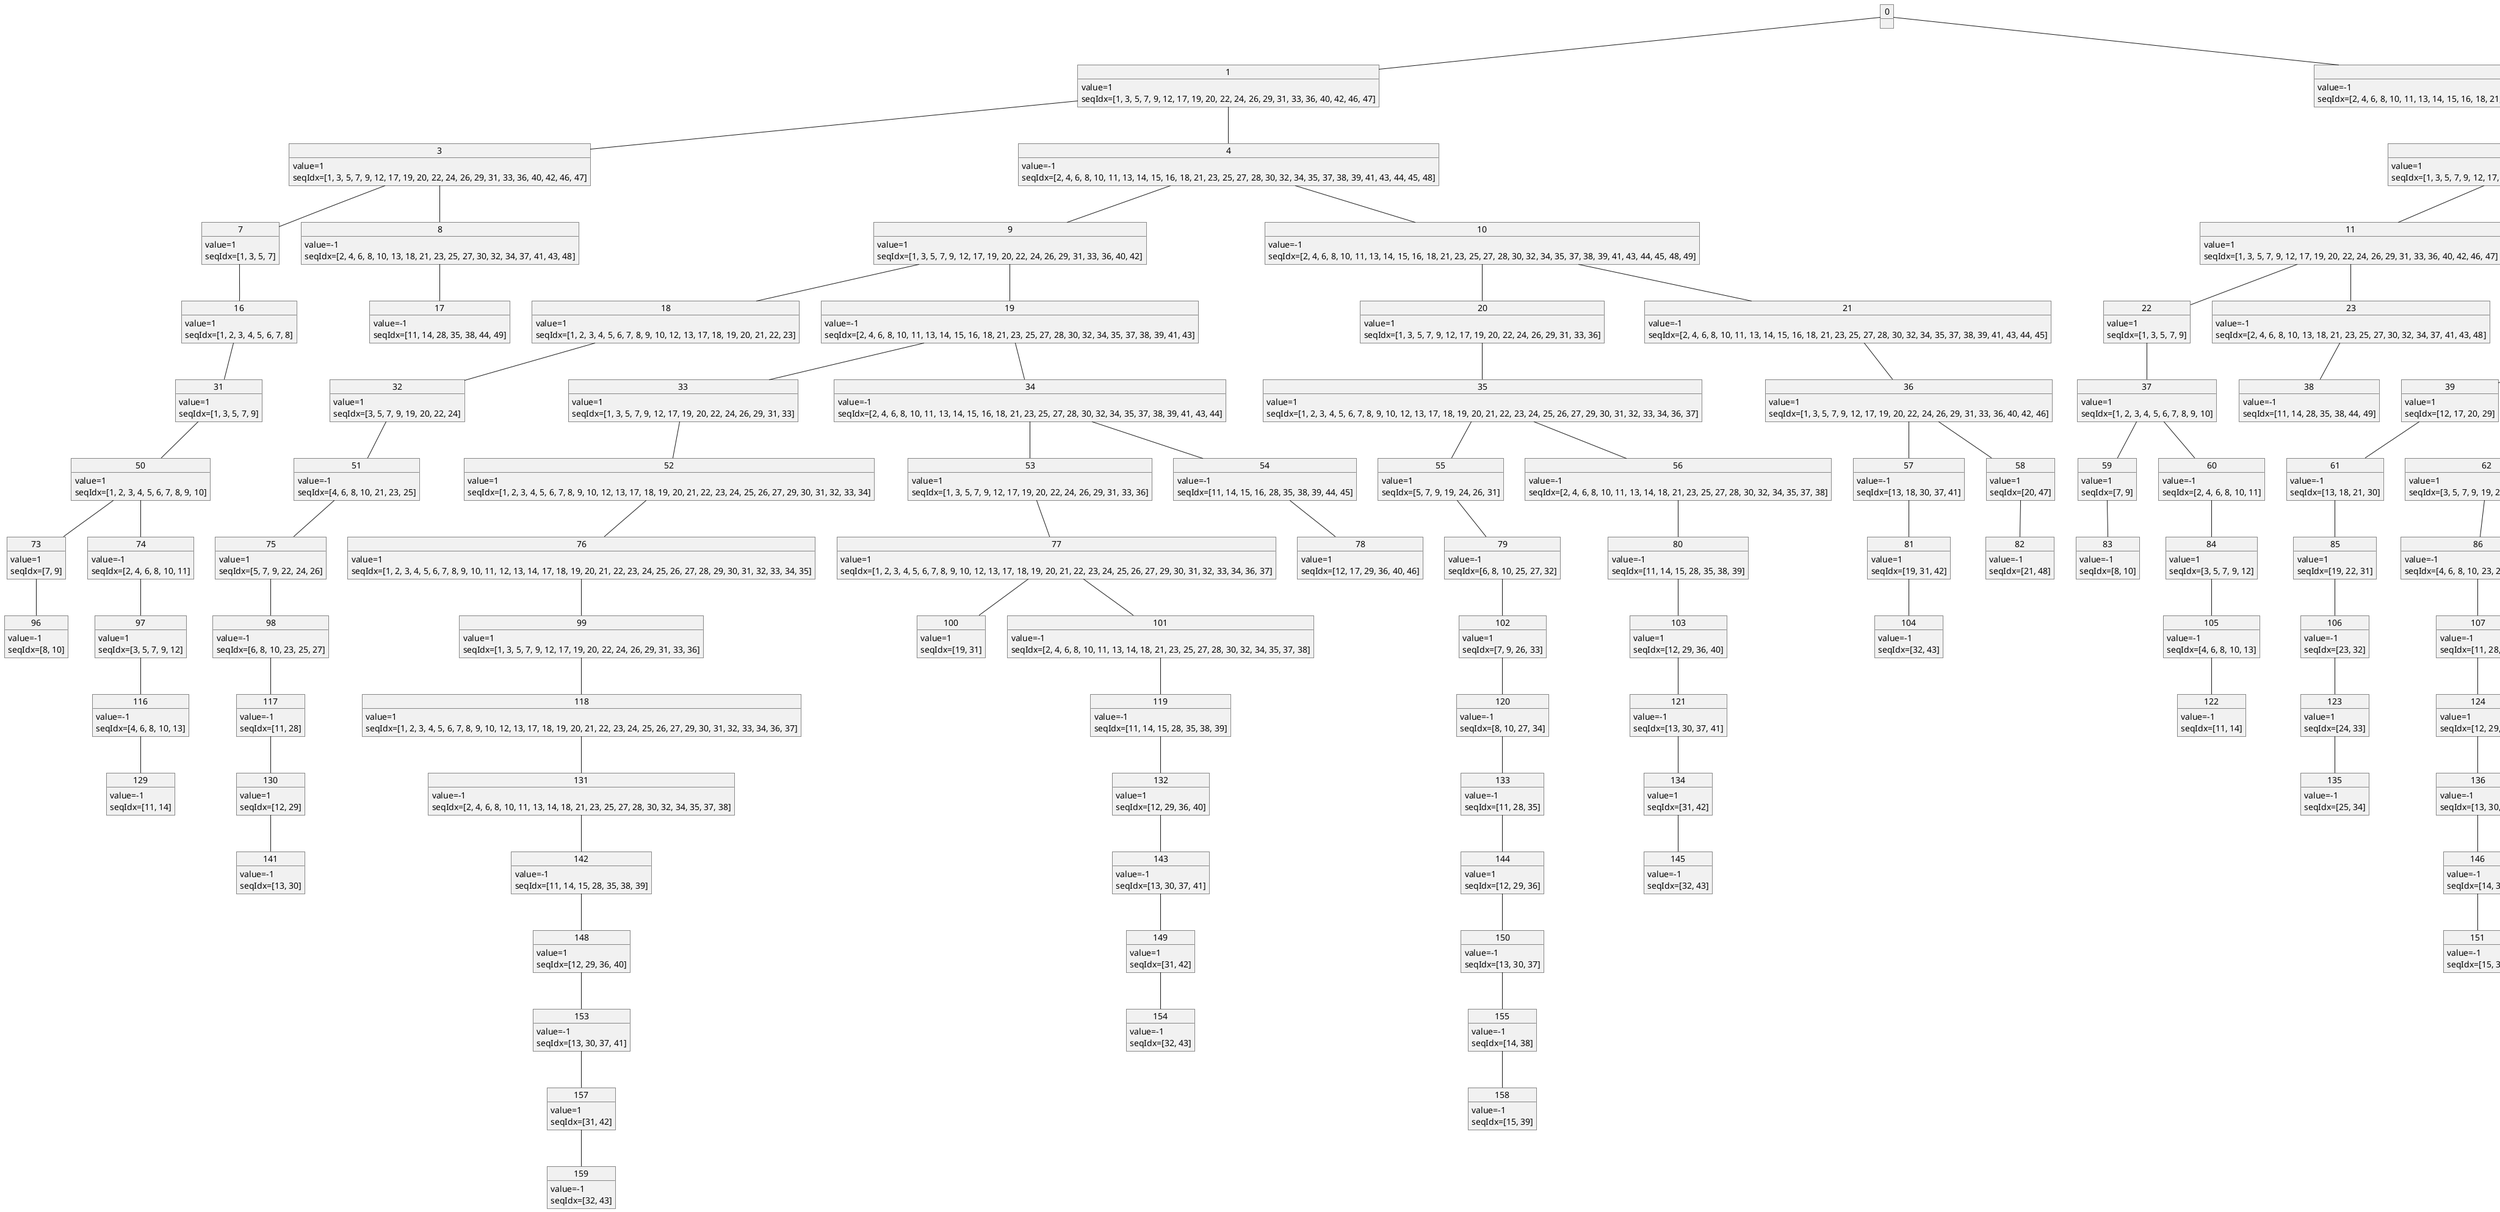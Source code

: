 'This file was automatically generated.
@startuml tree_diagram
object 0
object 1
1 : value=1
1 : seqIdx=[1, 3, 5, 7, 9, 12, 17, 19, 20, 22, 24, 26, 29, 31, 33, 36, 40, 42, 46, 47]
object 2
2 : value=-1
2 : seqIdx=[2, 4, 6, 8, 10, 11, 13, 14, 15, 16, 18, 21, 23, 25, 27, 28, 30, 32, 34, 35, 37, 38, 39, 41, 43, 44, 45, 48, 49]
object 3
3 : value=1
3 : seqIdx=[1, 3, 5, 7, 9, 12, 17, 19, 20, 22, 24, 26, 29, 31, 33, 36, 40, 42, 46, 47]
object 4
4 : value=-1
4 : seqIdx=[2, 4, 6, 8, 10, 11, 13, 14, 15, 16, 18, 21, 23, 25, 27, 28, 30, 32, 34, 35, 37, 38, 39, 41, 43, 44, 45, 48]
object 5
5 : value=1
5 : seqIdx=[1, 3, 5, 7, 9, 12, 17, 19, 20, 22, 24, 26, 29, 31, 33, 36, 40, 42, 46]
object 6
6 : value=-1
6 : seqIdx=[2, 4, 6, 8, 10, 11, 13, 14, 15, 16, 18, 21, 23, 25, 27, 28, 30, 32, 34, 35, 37, 38, 39, 41, 43, 44, 45, 48, 49]
object 7
7 : value=1
7 : seqIdx=[1, 3, 5, 7]
object 8
8 : value=-1
8 : seqIdx=[2, 4, 6, 8, 10, 13, 18, 21, 23, 25, 27, 30, 32, 34, 37, 41, 43, 48]
object 9
9 : value=1
9 : seqIdx=[1, 3, 5, 7, 9, 12, 17, 19, 20, 22, 24, 26, 29, 31, 33, 36, 40, 42]
object 10
10 : value=-1
10 : seqIdx=[2, 4, 6, 8, 10, 11, 13, 14, 15, 16, 18, 21, 23, 25, 27, 28, 30, 32, 34, 35, 37, 38, 39, 41, 43, 44, 45, 48, 49]
object 11
11 : value=1
11 : seqIdx=[1, 3, 5, 7, 9, 12, 17, 19, 20, 22, 24, 26, 29, 31, 33, 36, 40, 42, 46, 47]
object 12
12 : value=-1
12 : seqIdx=[2, 4, 6, 8, 10, 11, 13, 14, 15, 16, 18, 21, 23, 25, 27, 28, 30, 32, 34, 35, 37, 38, 39, 41, 43]
object 13
13 : value=1
13 : seqIdx=[1, 3, 5, 7, 9, 12, 17, 19, 20, 22, 24, 26, 29, 31, 33, 36, 40, 42, 46]
object 14
14 : value=-1
14 : seqIdx=[2, 4, 6, 8, 10, 11, 13, 14, 15, 16, 18, 21, 23, 25, 27, 28, 30, 32, 34, 35, 37, 38, 39, 41, 43, 44, 45]
object 15
15 : value=1
15 : seqIdx=[3, 5, 7, 9, 12, 17, 19, 22, 24, 26, 29, 31, 33, 36]
object 16
16 : value=1
16 : seqIdx=[1, 2, 3, 4, 5, 6, 7, 8]
object 17
17 : value=-1
17 : seqIdx=[11, 14, 28, 35, 38, 44, 49]
object 18
18 : value=1
18 : seqIdx=[1, 2, 3, 4, 5, 6, 7, 8, 9, 10, 12, 13, 17, 18, 19, 20, 21, 22, 23]
object 19
19 : value=-1
19 : seqIdx=[2, 4, 6, 8, 10, 11, 13, 14, 15, 16, 18, 21, 23, 25, 27, 28, 30, 32, 34, 35, 37, 38, 39, 41, 43]
object 20
20 : value=1
20 : seqIdx=[1, 3, 5, 7, 9, 12, 17, 19, 20, 22, 24, 26, 29, 31, 33, 36]
object 21
21 : value=-1
21 : seqIdx=[2, 4, 6, 8, 10, 11, 13, 14, 15, 16, 18, 21, 23, 25, 27, 28, 30, 32, 34, 35, 37, 38, 39, 41, 43, 44, 45]
object 22
22 : value=1
22 : seqIdx=[1, 3, 5, 7, 9]
object 23
23 : value=-1
23 : seqIdx=[2, 4, 6, 8, 10, 13, 18, 21, 23, 25, 27, 30, 32, 34, 37, 41, 43, 48]
object 24
24 : value=1
24 : seqIdx=[1, 3, 5, 7, 9, 12, 17, 19, 20, 22, 24, 26, 29, 31, 33, 36, 40, 42]
object 25
25 : value=-1
25 : seqIdx=[2, 4, 6, 8, 10, 11, 13, 14, 15, 16, 18, 21, 23, 25, 27, 28, 30, 32, 34, 35, 37, 38, 39, 41, 43, 44]
object 26
26 : value=1
26 : seqIdx=[3, 5, 7, 9, 12, 17, 19, 22, 24, 26]
object 27
27 : value=1
27 : seqIdx=[1, 3, 5, 7, 9, 12, 17, 19, 20, 22, 24, 26, 29, 31, 33, 36, 40, 42, 46, 47]
object 28
28 : value=-1
28 : seqIdx=[2, 4, 6, 8, 10, 13, 18, 21, 23, 25, 27, 30, 32, 34, 37, 41]
object 29
29 : value=1
29 : seqIdx=[1, 3, 5, 7, 9, 12, 17, 19, 20, 22, 24, 26, 29, 31, 33, 36, 40, 42, 46]
object 30
30 : value=-1
30 : seqIdx=[4, 6, 8, 10, 13, 18, 23, 25, 27, 30, 32, 34, 37]
object 31
31 : value=1
31 : seqIdx=[1, 3, 5, 7, 9]
object 32
32 : value=1
32 : seqIdx=[3, 5, 7, 9, 19, 20, 22, 24]
object 33
33 : value=1
33 : seqIdx=[1, 3, 5, 7, 9, 12, 17, 19, 20, 22, 24, 26, 29, 31, 33]
object 34
34 : value=-1
34 : seqIdx=[2, 4, 6, 8, 10, 11, 13, 14, 15, 16, 18, 21, 23, 25, 27, 28, 30, 32, 34, 35, 37, 38, 39, 41, 43, 44]
object 35
35 : value=1
35 : seqIdx=[1, 2, 3, 4, 5, 6, 7, 8, 9, 10, 12, 13, 17, 18, 19, 20, 21, 22, 23, 24, 25, 26, 27, 29, 30, 31, 32, 33, 34, 36, 37]
object 36
36 : value=1
36 : seqIdx=[1, 3, 5, 7, 9, 12, 17, 19, 20, 22, 24, 26, 29, 31, 33, 36, 40, 42, 46]
object 37
37 : value=1
37 : seqIdx=[1, 2, 3, 4, 5, 6, 7, 8, 9, 10]
object 38
38 : value=-1
38 : seqIdx=[11, 14, 28, 35, 38, 44, 49]
object 39
39 : value=1
39 : seqIdx=[12, 17, 20, 29]
object 40
40 : value=-1
40 : seqIdx=[2, 4, 6, 8, 10, 11, 13, 14, 15, 16, 18, 21, 23, 25, 27, 28, 30, 32, 34, 35, 37, 38, 39, 41, 43]
object 41
41 : value=1
41 : seqIdx=[1, 3, 5, 7, 9, 11, 12, 14, 15, 16, 17, 19, 20, 22, 24, 26, 28, 29, 31, 33, 35, 36, 38, 39]
object 42
42 : value=1
42 : seqIdx=[3, 5, 7, 9, 12, 17, 19, 22, 24, 26, 29, 31, 33, 36]
object 43
43 : value=-1
43 : seqIdx=[11, 14, 15, 16, 28, 35, 38, 39, 44, 45]
object 44
44 : value=-1
44 : seqIdx=[4, 6, 8, 10, 13, 18, 23, 25, 27]
object 45
45 : value=1
45 : seqIdx=[1, 2, 3, 4, 5, 6, 7, 8, 9, 10, 12, 13, 17, 18, 19, 20, 21, 22, 23, 24, 25, 26, 27, 29, 30, 31, 32, 33, 34, 36, 37, 40, 41]
object 46
46 : value=-1
46 : seqIdx=[2, 4, 6, 8, 10, 13, 18, 21, 23, 25, 27, 30, 32, 34, 37, 41, 43, 48]
object 47
47 : value=1
47 : seqIdx=[3, 5, 7, 9, 19, 22, 24, 26, 31, 33, 42]
object 48
48 : value=1
48 : seqIdx=[1, 3, 5, 7, 9, 12, 17, 19, 20, 22, 24, 26, 29, 31, 33, 36, 40, 42, 46, 47]
object 49
49 : value=-1
49 : seqIdx=[11, 14, 28, 35, 38]
object 50
50 : value=1
50 : seqIdx=[1, 2, 3, 4, 5, 6, 7, 8, 9, 10]
object 51
51 : value=-1
51 : seqIdx=[4, 6, 8, 10, 21, 23, 25]
object 52
52 : value=1
52 : seqIdx=[1, 2, 3, 4, 5, 6, 7, 8, 9, 10, 12, 13, 17, 18, 19, 20, 21, 22, 23, 24, 25, 26, 27, 29, 30, 31, 32, 33, 34]
object 53
53 : value=1
53 : seqIdx=[1, 3, 5, 7, 9, 12, 17, 19, 20, 22, 24, 26, 29, 31, 33, 36]
object 54
54 : value=-1
54 : seqIdx=[11, 14, 15, 16, 28, 35, 38, 39, 44, 45]
object 55
55 : value=1
55 : seqIdx=[5, 7, 9, 19, 24, 26, 31]
object 56
56 : value=-1
56 : seqIdx=[2, 4, 6, 8, 10, 11, 13, 14, 18, 21, 23, 25, 27, 28, 30, 32, 34, 35, 37, 38]
object 57
57 : value=-1
57 : seqIdx=[13, 18, 30, 37, 41]
object 58
58 : value=1
58 : seqIdx=[20, 47]
object 59
59 : value=1
59 : seqIdx=[7, 9]
object 60
60 : value=-1
60 : seqIdx=[2, 4, 6, 8, 10, 11]
object 61
61 : value=-1
61 : seqIdx=[13, 18, 21, 30]
object 62
62 : value=1
62 : seqIdx=[3, 5, 7, 9, 19, 22, 24, 26, 31, 33]
object 63
63 : value=-1
63 : seqIdx=[2, 4, 6, 8, 10, 11, 13, 14, 15, 16, 18, 21, 23, 25, 27, 28, 30, 32, 34, 35, 37, 38, 39, 41, 43, 44]
object 64
64 : value=1
64 : seqIdx=[1, 3, 5, 7, 9, 12, 17, 19, 20, 22, 24, 26, 29, 31, 33, 36, 40]
object 65
65 : value=-1
65 : seqIdx=[4, 6, 8, 10, 13, 18, 23, 25, 27, 30, 32, 34, 37]
object 66
66 : value=1
66 : seqIdx=[12, 17, 29, 36, 40, 46]
object 67
67 : value=-1
67 : seqIdx=[11, 14, 28]
object 68
68 : value=1
68 : seqIdx=[3, 5, 7, 9, 19, 20, 22, 24, 26, 31, 33, 42]
object 69
69 : value=-1
69 : seqIdx=[11, 14, 28, 35, 38, 44, 49]
object 70
70 : value=-1
70 : seqIdx=[4, 6, 8, 10, 23, 25, 27, 32, 34, 43]
object 71
71 : value=1
71 : seqIdx=[1, 2, 3, 4, 5, 6, 7, 8, 9, 10, 12, 13, 17, 18, 19, 20, 21, 22, 23, 24, 25, 26, 27, 29, 30, 31, 32, 33, 34, 36, 37, 40, 41, 42, 43, 46, 47, 48]
object 72
72 : value=-1
72 : seqIdx=[15, 39]
object 73
73 : value=1
73 : seqIdx=[7, 9]
object 74
74 : value=-1
74 : seqIdx=[2, 4, 6, 8, 10, 11]
object 75
75 : value=1
75 : seqIdx=[5, 7, 9, 22, 24, 26]
object 76
76 : value=1
76 : seqIdx=[1, 2, 3, 4, 5, 6, 7, 8, 9, 10, 11, 12, 13, 14, 17, 18, 19, 20, 21, 22, 23, 24, 25, 26, 27, 28, 29, 30, 31, 32, 33, 34, 35]
object 77
77 : value=1
77 : seqIdx=[1, 2, 3, 4, 5, 6, 7, 8, 9, 10, 12, 13, 17, 18, 19, 20, 21, 22, 23, 24, 25, 26, 27, 29, 30, 31, 32, 33, 34, 36, 37]
object 78
78 : value=1
78 : seqIdx=[12, 17, 29, 36, 40, 46]
object 79
79 : value=-1
79 : seqIdx=[6, 8, 10, 25, 27, 32]
object 80
80 : value=-1
80 : seqIdx=[11, 14, 15, 28, 35, 38, 39]
object 81
81 : value=1
81 : seqIdx=[19, 31, 42]
object 82
82 : value=-1
82 : seqIdx=[21, 48]
object 83
83 : value=-1
83 : seqIdx=[8, 10]
object 84
84 : value=1
84 : seqIdx=[3, 5, 7, 9, 12]
object 85
85 : value=1
85 : seqIdx=[19, 22, 31]
object 86
86 : value=-1
86 : seqIdx=[4, 6, 8, 10, 23, 25, 27, 32, 34]
object 87
87 : value=1
87 : seqIdx=[12, 17, 29, 36]
object 88
88 : value=-1
88 : seqIdx=[11, 14, 15, 16, 28, 35, 38, 39, 44, 45]
object 89
89 : value=1
89 : seqIdx=[1, 2, 3, 4, 5, 6, 7, 8, 9, 10, 12, 13, 17, 18, 19, 20, 21, 22, 23, 24, 25, 26, 27, 29, 30, 31, 32, 33, 34, 36, 37, 40, 41]
object 90
90 : value=-1
90 : seqIdx=[11, 14, 28, 35, 38]
object 91
91 : value=1
91 : seqIdx=[12, 29]
object 92
92 : value=-1
92 : seqIdx=[4, 6, 8, 10, 21, 23, 25, 27, 32, 34, 43]
object 93
93 : value=-1
93 : seqIdx=[11, 28, 35, 44]
object 94
94 : value=1
94 : seqIdx=[3, 5, 7, 9, 19, 22, 24, 26, 31, 33]
object 95
95 : value=-1
95 : seqIdx=[2, 4, 6, 8, 10, 11, 13, 14, 18, 21, 23, 25, 27, 28, 30, 32, 34, 35, 37, 38, 41, 43, 44, 48, 49]
object 96
96 : value=-1
96 : seqIdx=[8, 10]
object 97
97 : value=1
97 : seqIdx=[3, 5, 7, 9, 12]
object 98
98 : value=-1
98 : seqIdx=[6, 8, 10, 23, 25, 27]
object 99
99 : value=1
99 : seqIdx=[1, 3, 5, 7, 9, 12, 17, 19, 20, 22, 24, 26, 29, 31, 33, 36]
object 100
100 : value=1
100 : seqIdx=[19, 31]
object 101
101 : value=-1
101 : seqIdx=[2, 4, 6, 8, 10, 11, 13, 14, 18, 21, 23, 25, 27, 28, 30, 32, 34, 35, 37, 38]
object 102
102 : value=1
102 : seqIdx=[7, 9, 26, 33]
object 103
103 : value=1
103 : seqIdx=[12, 29, 36, 40]
object 104
104 : value=-1
104 : seqIdx=[32, 43]
object 105
105 : value=-1
105 : seqIdx=[4, 6, 8, 10, 13]
object 106
106 : value=-1
106 : seqIdx=[23, 32]
object 107
107 : value=-1
107 : seqIdx=[11, 28, 35]
object 108
108 : value=-1
108 : seqIdx=[13, 18, 30, 37]
object 109
109 : value=1
109 : seqIdx=[12, 17, 29, 36, 40, 46]
object 110
110 : value=-1
110 : seqIdx=[11, 14, 28]
object 111
111 : value=1
111 : seqIdx=[3, 5, 7, 9, 19, 20, 22, 24, 26, 31, 33, 42]
object 112
112 : value=-1
112 : seqIdx=[15, 39]
object 113
113 : value=-1
113 : seqIdx=[13, 30]
object 114
114 : value=-1
114 : seqIdx=[11, 28, 35, 44]
object 115
115 : value=-1
115 : seqIdx=[4, 6, 8, 10, 23, 25, 27, 32, 34]
object 116
116 : value=-1
116 : seqIdx=[4, 6, 8, 10, 13]
object 117
117 : value=-1
117 : seqIdx=[11, 28]
object 118
118 : value=1
118 : seqIdx=[1, 2, 3, 4, 5, 6, 7, 8, 9, 10, 12, 13, 17, 18, 19, 20, 21, 22, 23, 24, 25, 26, 27, 29, 30, 31, 32, 33, 34, 36, 37]
object 119
119 : value=-1
119 : seqIdx=[11, 14, 15, 28, 35, 38, 39]
object 120
120 : value=-1
120 : seqIdx=[8, 10, 27, 34]
object 121
121 : value=-1
121 : seqIdx=[13, 30, 37, 41]
object 122
122 : value=-1
122 : seqIdx=[11, 14]
object 123
123 : value=1
123 : seqIdx=[24, 33]
object 124
124 : value=1
124 : seqIdx=[12, 29, 36]
object 125
125 : value=-1
125 : seqIdx=[14, 38]
object 126
126 : value=1
126 : seqIdx=[12, 29]
object 127
127 : value=-1
127 : seqIdx=[4, 6, 8, 10, 21, 23, 25, 27, 32, 34, 43]
object 128
128 : value=-1
128 : seqIdx=[11, 28, 35]
object 129
129 : value=-1
129 : seqIdx=[11, 14]
object 130
130 : value=1
130 : seqIdx=[12, 29]
object 131
131 : value=-1
131 : seqIdx=[2, 4, 6, 8, 10, 11, 13, 14, 18, 21, 23, 25, 27, 28, 30, 32, 34, 35, 37, 38]
object 132
132 : value=1
132 : seqIdx=[12, 29, 36, 40]
object 133
133 : value=-1
133 : seqIdx=[11, 28, 35]
object 134
134 : value=1
134 : seqIdx=[31, 42]
object 135
135 : value=-1
135 : seqIdx=[25, 34]
object 136
136 : value=-1
136 : seqIdx=[13, 30, 37]
object 137
137 : value=-1
137 : seqIdx=[15, 39]
object 138
138 : value=-1
138 : seqIdx=[13, 30]
object 139
139 : value=-1
139 : seqIdx=[11, 28, 35, 44]
object 140
140 : value=1
140 : seqIdx=[12, 29, 36]
object 141
141 : value=-1
141 : seqIdx=[13, 30]
object 142
142 : value=-1
142 : seqIdx=[11, 14, 15, 28, 35, 38, 39]
object 143
143 : value=-1
143 : seqIdx=[13, 30, 37, 41]
object 144
144 : value=1
144 : seqIdx=[12, 29, 36]
object 145
145 : value=-1
145 : seqIdx=[32, 43]
object 146
146 : value=-1
146 : seqIdx=[14, 38]
object 147
147 : value=-1
147 : seqIdx=[13, 30, 37]
object 148
148 : value=1
148 : seqIdx=[12, 29, 36, 40]
object 149
149 : value=1
149 : seqIdx=[31, 42]
object 150
150 : value=-1
150 : seqIdx=[13, 30, 37]
object 151
151 : value=-1
151 : seqIdx=[15, 39]
object 152
152 : value=-1
152 : seqIdx=[14, 38]
object 153
153 : value=-1
153 : seqIdx=[13, 30, 37, 41]
object 154
154 : value=-1
154 : seqIdx=[32, 43]
object 155
155 : value=-1
155 : seqIdx=[14, 38]
object 156
156 : value=-1
156 : seqIdx=[15, 39]
object 157
157 : value=1
157 : seqIdx=[31, 42]
object 158
158 : value=-1
158 : seqIdx=[15, 39]
object 159
159 : value=-1
159 : seqIdx=[32, 43]
0--1
0--2
1--3
1--4
2--5
2--6
3--7
3--8
4--9
4--10
5--11
5--12
6--13
6--14
6--15
7--16
8--17
9--18
9--19
10--20
10--21
11--22
11--23
12--24
12--25
12--26
13--27
13--28
14--29
15--30
16--31
18--32
19--33
19--34
20--35
21--36
22--37
23--38
24--39
24--40
25--41
25--42
25--43
26--44
27--45
27--46
28--47
29--48
30--49
31--50
32--51
33--52
34--53
34--54
35--55
35--56
36--57
36--58
37--59
37--60
39--61
40--62
40--63
41--64
42--65
43--66
44--67
45--68
46--69
47--70
48--71
49--72
50--73
50--74
51--75
52--76
53--77
54--78
55--79
56--80
57--81
58--82
59--83
60--84
61--85
62--86
63--87
63--88
64--89
65--90
67--91
68--92
70--93
71--94
71--95
73--96
74--97
75--98
76--99
77--100
77--101
79--102
80--103
81--104
84--105
85--106
86--107
87--108
88--109
89--110
89--111
90--112
91--113
92--114
94--115
97--116
98--117
99--118
101--119
102--120
103--121
105--122
106--123
107--124
108--125
110--126
111--127
115--128
116--129
117--130
118--131
119--132
120--133
121--134
123--135
124--136
125--137
126--138
127--139
128--140
130--141
131--142
132--143
133--144
134--145
136--146
140--147
142--148
143--149
144--150
146--151
147--152
148--153
149--154
150--155
152--156
153--157
155--158
157--159
@enduml